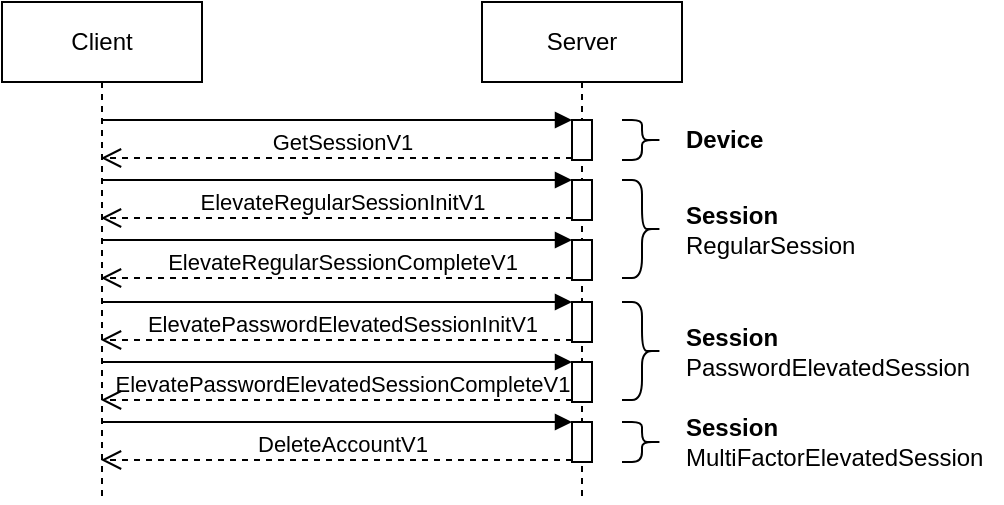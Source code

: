 <mxfile version="13.0.9">
    <diagram id="Sttl8mKHboSlKdve3zSI" name="Page-1">
        <mxGraphModel dx="490" dy="399" grid="1" gridSize="10" guides="1" tooltips="1" connect="1" arrows="1" fold="1" page="1" pageScale="1" pageWidth="827" pageHeight="1169" math="0" shadow="0">
            <root>
                <mxCell id="0"/>
                <mxCell id="1" parent="0"/>
                <mxCell id="40" value="Client&lt;br&gt;" style="shape=umlLifeline;perimeter=lifelinePerimeter;whiteSpace=wrap;html=1;container=1;collapsible=0;recursiveResize=0;outlineConnect=0;" parent="1" vertex="1">
                    <mxGeometry x="40" y="40" width="100" height="250" as="geometry"/>
                </mxCell>
                <mxCell id="44" value="Server" style="shape=umlLifeline;perimeter=lifelinePerimeter;whiteSpace=wrap;html=1;container=1;collapsible=0;recursiveResize=0;outlineConnect=0;" parent="1" vertex="1">
                    <mxGeometry x="280" y="40" width="100" height="250" as="geometry"/>
                </mxCell>
                <mxCell id="59" value="" style="html=1;points=[];perimeter=orthogonalPerimeter;" parent="44" vertex="1">
                    <mxGeometry x="45" y="59" width="10" height="20" as="geometry"/>
                </mxCell>
                <mxCell id="81" value="" style="html=1;points=[];perimeter=orthogonalPerimeter;" parent="44" vertex="1">
                    <mxGeometry x="45" y="89" width="10" height="20" as="geometry"/>
                </mxCell>
                <mxCell id="86" value="" style="html=1;points=[];perimeter=orthogonalPerimeter;" parent="44" vertex="1">
                    <mxGeometry x="45" y="119" width="10" height="20" as="geometry"/>
                </mxCell>
                <mxCell id="89" value="" style="html=1;points=[];perimeter=orthogonalPerimeter;" parent="44" vertex="1">
                    <mxGeometry x="45" y="150" width="10" height="20" as="geometry"/>
                </mxCell>
                <mxCell id="90" value="" style="html=1;points=[];perimeter=orthogonalPerimeter;" parent="44" vertex="1">
                    <mxGeometry x="45" y="180" width="10" height="20" as="geometry"/>
                </mxCell>
                <mxCell id="98" value="" style="html=1;points=[];perimeter=orthogonalPerimeter;" parent="44" vertex="1">
                    <mxGeometry x="45" y="210" width="10" height="20" as="geometry"/>
                </mxCell>
                <mxCell id="57" value="GetSessionV1" style="html=1;verticalAlign=bottom;endArrow=block;entryX=0;entryY=0;" parent="1" target="59" edge="1">
                    <mxGeometry x="0.021" y="-20" relative="1" as="geometry">
                        <mxPoint x="90" y="99" as="sourcePoint"/>
                        <mxPoint as="offset"/>
                    </mxGeometry>
                </mxCell>
                <mxCell id="58" value="" style="html=1;verticalAlign=bottom;endArrow=open;dashed=1;endSize=8;exitX=0;exitY=0.95;" parent="1" source="59" edge="1">
                    <mxGeometry relative="1" as="geometry">
                        <mxPoint x="89.5" y="118" as="targetPoint"/>
                    </mxGeometry>
                </mxCell>
                <mxCell id="75" value="" style="shape=curlyBracket;whiteSpace=wrap;html=1;rounded=1;rotation=-180;" parent="1" vertex="1">
                    <mxGeometry x="350" y="99" width="20" height="20" as="geometry"/>
                </mxCell>
                <mxCell id="76" value="&lt;b&gt;Device&lt;/b&gt;" style="text;html=1;align=left;verticalAlign=middle;resizable=0;points=[];autosize=1;" parent="1" vertex="1">
                    <mxGeometry x="380" y="99" width="50" height="20" as="geometry"/>
                </mxCell>
                <mxCell id="82" value="ElevateRegularSessionInitV1" style="html=1;verticalAlign=bottom;endArrow=block;entryX=0;entryY=0;" parent="1" target="81" edge="1">
                    <mxGeometry x="0.021" y="-20" relative="1" as="geometry">
                        <mxPoint x="90" y="129" as="sourcePoint"/>
                        <mxPoint as="offset"/>
                    </mxGeometry>
                </mxCell>
                <mxCell id="83" value="" style="html=1;verticalAlign=bottom;endArrow=open;dashed=1;endSize=8;exitX=0;exitY=0.95;" parent="1" source="81" edge="1">
                    <mxGeometry relative="1" as="geometry">
                        <mxPoint x="89.5" y="148" as="targetPoint"/>
                    </mxGeometry>
                </mxCell>
                <mxCell id="84" value="" style="shape=curlyBracket;whiteSpace=wrap;html=1;rounded=1;rotation=-180;" parent="1" vertex="1">
                    <mxGeometry x="350" y="129" width="20" height="49" as="geometry"/>
                </mxCell>
                <mxCell id="85" value="&lt;b&gt;Session&lt;/b&gt;&lt;br&gt;RegularSession&lt;br&gt;" style="text;html=1;align=left;verticalAlign=middle;resizable=0;points=[];autosize=1;" parent="1" vertex="1">
                    <mxGeometry x="380" y="138.5" width="100" height="30" as="geometry"/>
                </mxCell>
                <mxCell id="87" value="ElevateRegularSessionCompleteV1" style="html=1;verticalAlign=bottom;endArrow=block;entryX=0;entryY=0;" parent="1" target="86" edge="1">
                    <mxGeometry x="0.021" y="-20" relative="1" as="geometry">
                        <mxPoint x="90" y="159" as="sourcePoint"/>
                        <mxPoint as="offset"/>
                    </mxGeometry>
                </mxCell>
                <mxCell id="88" value="" style="html=1;verticalAlign=bottom;endArrow=open;dashed=1;endSize=8;exitX=0;exitY=0.95;" parent="1" source="86" edge="1">
                    <mxGeometry relative="1" as="geometry">
                        <mxPoint x="89.5" y="178" as="targetPoint"/>
                    </mxGeometry>
                </mxCell>
                <mxCell id="91" value="ElevatePasswordElevatedSessionInitV1" style="html=1;verticalAlign=bottom;endArrow=block;entryX=0;entryY=0;" parent="1" target="89" edge="1">
                    <mxGeometry x="0.021" y="-20" relative="1" as="geometry">
                        <mxPoint x="90" y="190" as="sourcePoint"/>
                        <mxPoint as="offset"/>
                    </mxGeometry>
                </mxCell>
                <mxCell id="92" value="" style="html=1;verticalAlign=bottom;endArrow=open;dashed=1;endSize=8;exitX=0;exitY=0.95;" parent="1" source="89" edge="1">
                    <mxGeometry relative="1" as="geometry">
                        <mxPoint x="89.5" y="209" as="targetPoint"/>
                    </mxGeometry>
                </mxCell>
                <mxCell id="93" value="ElevatePasswordElevatedSessionCompleteV1" style="html=1;verticalAlign=bottom;endArrow=block;entryX=0;entryY=0;" parent="1" target="90" edge="1">
                    <mxGeometry x="0.021" y="-20" relative="1" as="geometry">
                        <mxPoint x="90" y="220" as="sourcePoint"/>
                        <mxPoint as="offset"/>
                    </mxGeometry>
                </mxCell>
                <mxCell id="94" value="" style="html=1;verticalAlign=bottom;endArrow=open;dashed=1;endSize=8;exitX=0;exitY=0.95;" parent="1" source="90" edge="1">
                    <mxGeometry relative="1" as="geometry">
                        <mxPoint x="89.5" y="239" as="targetPoint"/>
                    </mxGeometry>
                </mxCell>
                <mxCell id="96" value="" style="shape=curlyBracket;whiteSpace=wrap;html=1;rounded=1;rotation=-180;" parent="1" vertex="1">
                    <mxGeometry x="350" y="190" width="20" height="49" as="geometry"/>
                </mxCell>
                <mxCell id="97" value="&lt;b&gt;Session&lt;/b&gt;&lt;br&gt;PasswordElevatedSession" style="text;html=1;align=left;verticalAlign=middle;resizable=0;points=[];autosize=1;" parent="1" vertex="1">
                    <mxGeometry x="380" y="199.5" width="160" height="30" as="geometry"/>
                </mxCell>
                <mxCell id="99" value="DeleteAccountV1" style="html=1;verticalAlign=bottom;endArrow=block;entryX=0;entryY=0;" parent="1" target="98" edge="1">
                    <mxGeometry x="0.021" y="-20" relative="1" as="geometry">
                        <mxPoint x="90" y="250" as="sourcePoint"/>
                        <mxPoint as="offset"/>
                    </mxGeometry>
                </mxCell>
                <mxCell id="100" value="" style="html=1;verticalAlign=bottom;endArrow=open;dashed=1;endSize=8;exitX=0;exitY=0.95;" parent="1" source="98" edge="1">
                    <mxGeometry relative="1" as="geometry">
                        <mxPoint x="89.5" y="269" as="targetPoint"/>
                    </mxGeometry>
                </mxCell>
                <mxCell id="101" value="" style="shape=curlyBracket;whiteSpace=wrap;html=1;rounded=1;rotation=-180;" parent="1" vertex="1">
                    <mxGeometry x="350" y="250" width="20" height="20" as="geometry"/>
                </mxCell>
                <mxCell id="102" value="&lt;b&gt;Session&lt;/b&gt;&lt;br&gt;MultiFactorElevatedSession" style="text;html=1;align=left;verticalAlign=middle;resizable=0;points=[];autosize=1;" parent="1" vertex="1">
                    <mxGeometry x="380" y="245" width="160" height="30" as="geometry"/>
                </mxCell>
            </root>
        </mxGraphModel>
    </diagram>
</mxfile>
